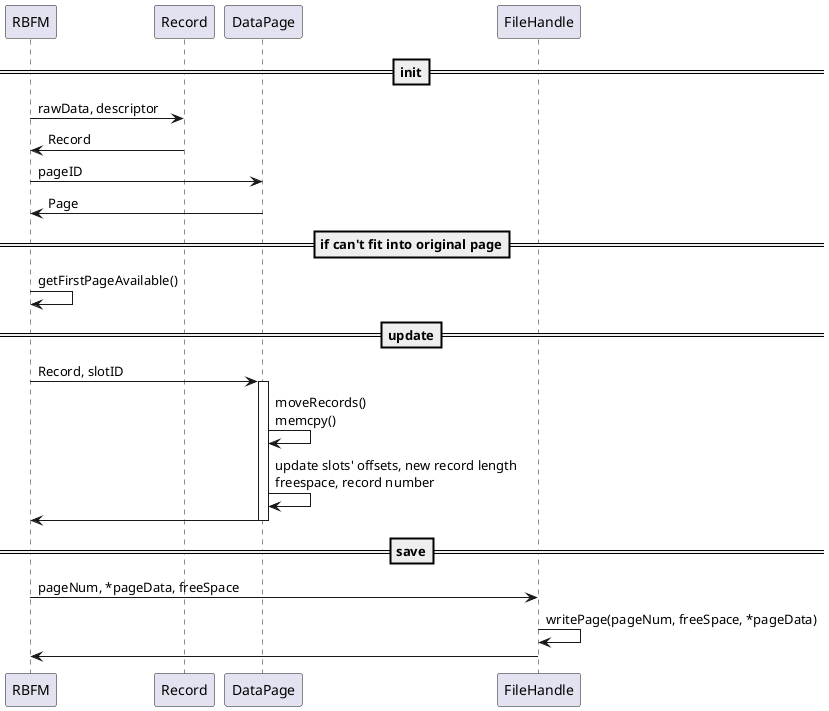 @startuml

participant RBFM as R
participant Record as RC
participant DataPage as D
participant FileHandle as F

==init==
R -> RC: rawData, descriptor
RC -> R: Record
R -> D: pageID
D -> R: Page

==if can't fit into original page==
R -> R: getFirstPageAvailable()

==update==
R -> D: Record, slotID
activate D
D -> D: moveRecords()\nmemcpy()
D -> D: update slots' offsets, new record length\nfreespace, record number
D -> R
deactivate D

==save==
R -> F: pageNum, *pageData, freeSpace
F -> F: writePage(pageNum, freeSpace, *pageData)
F -> R
@enduml